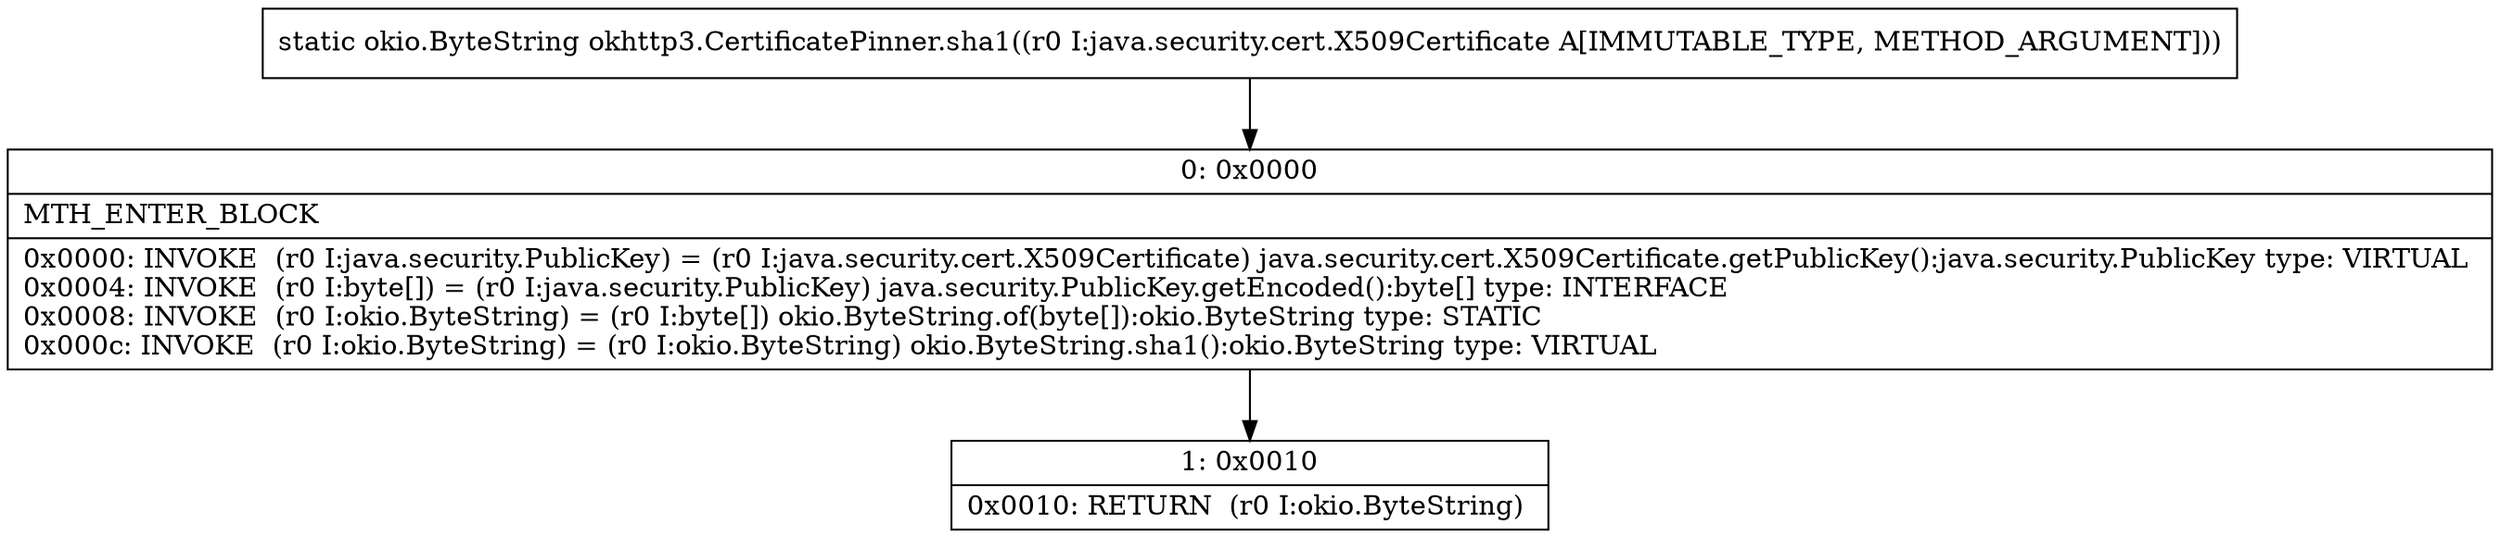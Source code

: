 digraph "CFG forokhttp3.CertificatePinner.sha1(Ljava\/security\/cert\/X509Certificate;)Lokio\/ByteString;" {
Node_0 [shape=record,label="{0\:\ 0x0000|MTH_ENTER_BLOCK\l|0x0000: INVOKE  (r0 I:java.security.PublicKey) = (r0 I:java.security.cert.X509Certificate) java.security.cert.X509Certificate.getPublicKey():java.security.PublicKey type: VIRTUAL \l0x0004: INVOKE  (r0 I:byte[]) = (r0 I:java.security.PublicKey) java.security.PublicKey.getEncoded():byte[] type: INTERFACE \l0x0008: INVOKE  (r0 I:okio.ByteString) = (r0 I:byte[]) okio.ByteString.of(byte[]):okio.ByteString type: STATIC \l0x000c: INVOKE  (r0 I:okio.ByteString) = (r0 I:okio.ByteString) okio.ByteString.sha1():okio.ByteString type: VIRTUAL \l}"];
Node_1 [shape=record,label="{1\:\ 0x0010|0x0010: RETURN  (r0 I:okio.ByteString) \l}"];
MethodNode[shape=record,label="{static okio.ByteString okhttp3.CertificatePinner.sha1((r0 I:java.security.cert.X509Certificate A[IMMUTABLE_TYPE, METHOD_ARGUMENT])) }"];
MethodNode -> Node_0;
Node_0 -> Node_1;
}

